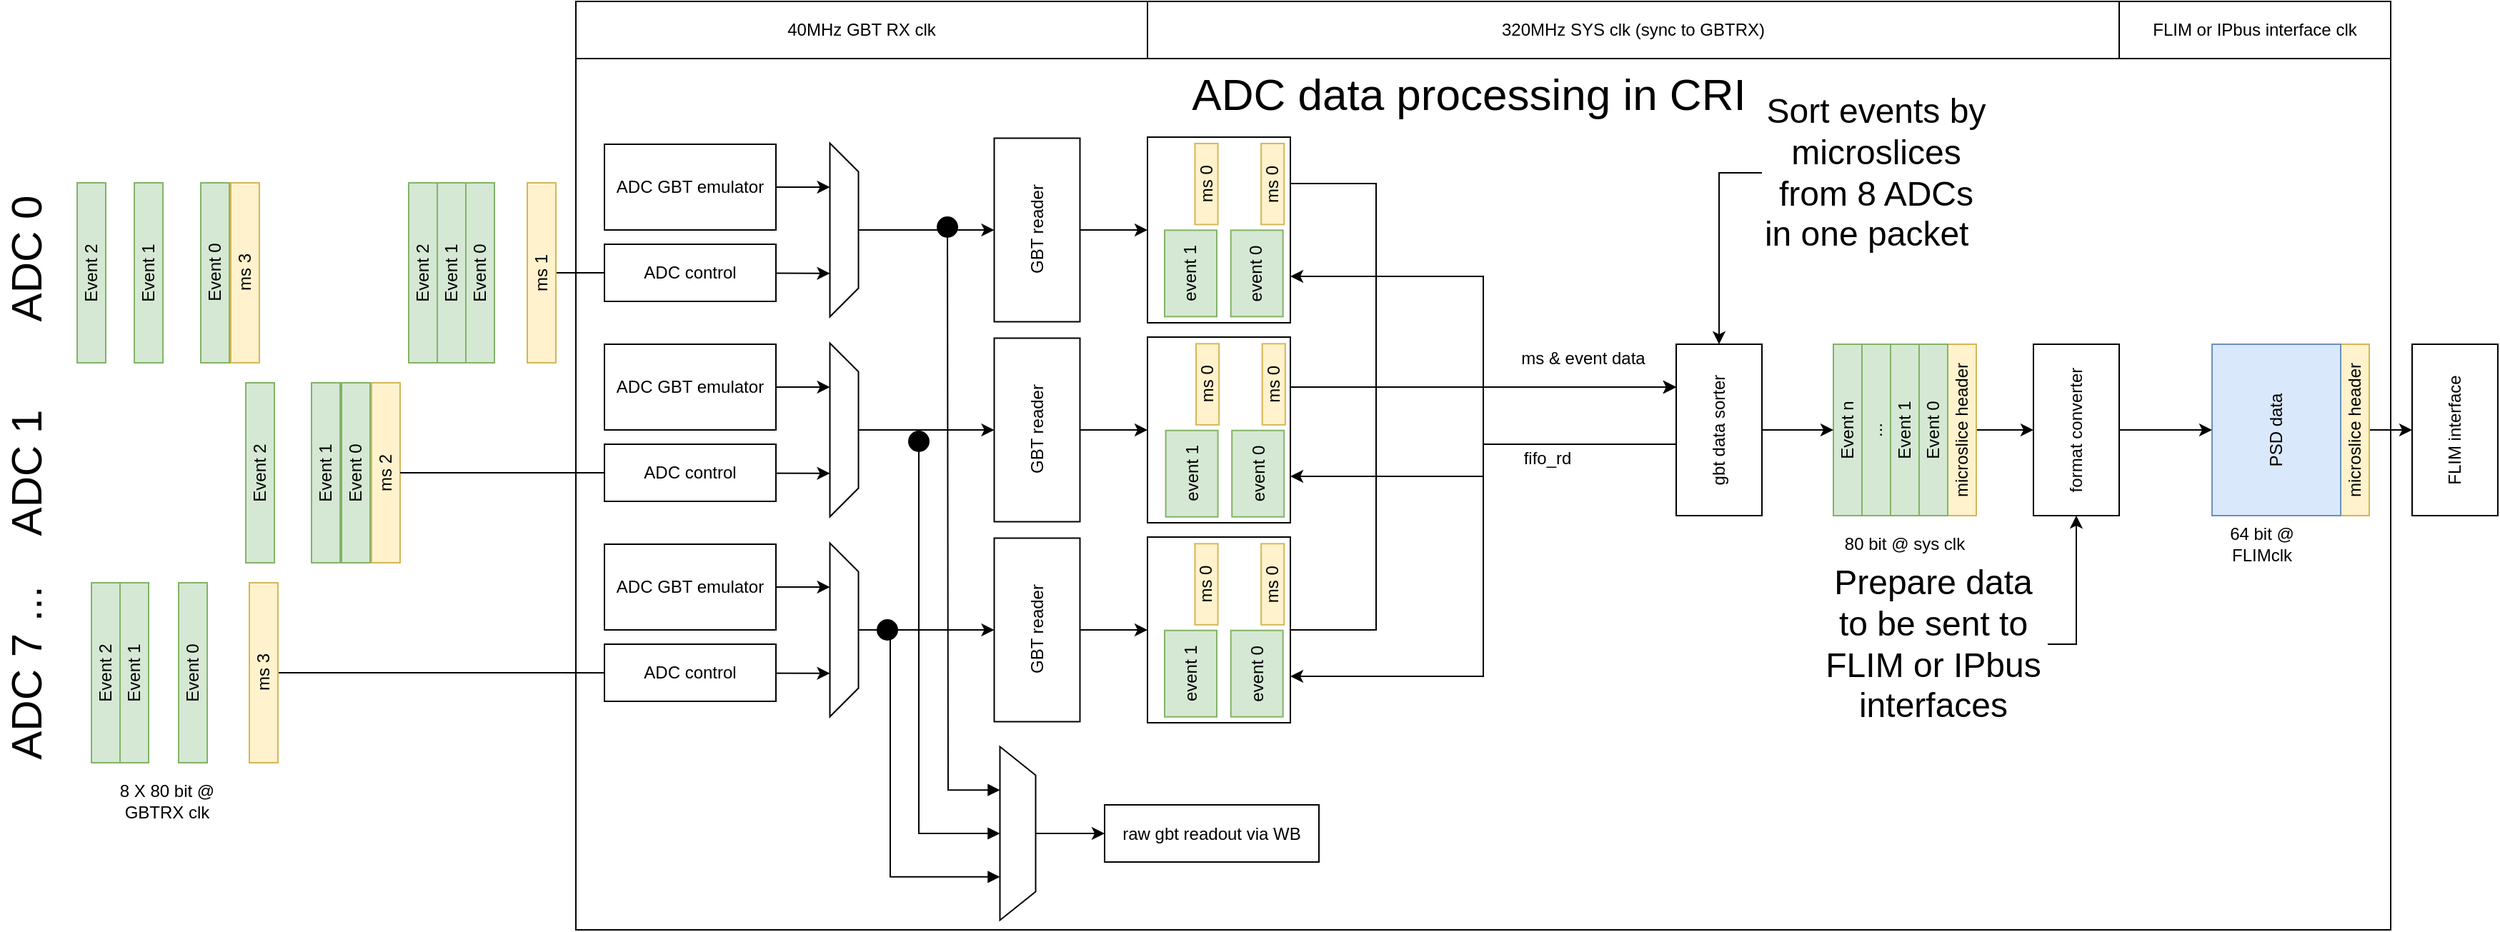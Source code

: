 <mxfile version="13.9.9" type="device"><diagram id="RYQmzWkg714ucsTxrSEi" name="Страница 1"><mxGraphModel dx="3889" dy="1437" grid="1" gridSize="10" guides="1" tooltips="1" connect="1" arrows="1" fold="1" page="1" pageScale="1" pageWidth="827" pageHeight="1169" math="0" shadow="0"><root><mxCell id="0"/><mxCell id="1" parent="0"/><mxCell id="h4SjfwAyNwfIv3EBZPq7-27" value="" style="rounded=0;whiteSpace=wrap;html=1;" parent="1" vertex="1"><mxGeometry x="-480" y="80" width="1270" height="610" as="geometry"/></mxCell><mxCell id="PqhZ-G-PAxa-hp2jgc0P-12" value="FLIM interface" style="rounded=0;whiteSpace=wrap;html=1;rotation=-90;" parent="1" vertex="1"><mxGeometry x="775" y="310" width="120" height="60" as="geometry"/></mxCell><mxCell id="PqhZ-G-PAxa-hp2jgc0P-13" style="edgeStyle=orthogonalEdgeStyle;rounded=0;orthogonalLoop=1;jettySize=auto;html=1;exitX=0.5;exitY=1;exitDx=0;exitDy=0;entryX=0.5;entryY=0;entryDx=0;entryDy=0;" parent="1" source="PqhZ-G-PAxa-hp2jgc0P-1" target="PqhZ-G-PAxa-hp2jgc0P-12" edge="1"><mxGeometry relative="1" as="geometry"/></mxCell><mxCell id="PqhZ-G-PAxa-hp2jgc0P-14" value="" style="group" parent="1" vertex="1" connectable="0"><mxGeometry x="665" y="280" width="110" height="120" as="geometry"/></mxCell><mxCell id="PqhZ-G-PAxa-hp2jgc0P-1" value="microslice header" style="rounded=0;whiteSpace=wrap;html=1;rotation=-90;fillColor=#fff2cc;strokeColor=#d6b656;" parent="PqhZ-G-PAxa-hp2jgc0P-14" vertex="1"><mxGeometry x="40" y="50" width="120" height="20" as="geometry"/></mxCell><mxCell id="PqhZ-G-PAxa-hp2jgc0P-2" value="PSD data" style="rounded=0;whiteSpace=wrap;html=1;rotation=-90;fillColor=#dae8fc;strokeColor=#6c8ebf;" parent="PqhZ-G-PAxa-hp2jgc0P-14" vertex="1"><mxGeometry x="-15" y="15" width="120" height="90" as="geometry"/></mxCell><mxCell id="PqhZ-G-PAxa-hp2jgc0P-16" style="edgeStyle=orthogonalEdgeStyle;rounded=0;orthogonalLoop=1;jettySize=auto;html=1;exitX=0.5;exitY=1;exitDx=0;exitDy=0;entryX=0.5;entryY=0;entryDx=0;entryDy=0;" parent="1" source="PqhZ-G-PAxa-hp2jgc0P-15" target="PqhZ-G-PAxa-hp2jgc0P-2" edge="1"><mxGeometry relative="1" as="geometry"><Array as="points"><mxPoint x="650" y="340"/><mxPoint x="650" y="340"/></Array></mxGeometry></mxCell><mxCell id="PqhZ-G-PAxa-hp2jgc0P-15" value="format converter" style="rounded=0;whiteSpace=wrap;html=1;rotation=-90;" parent="1" vertex="1"><mxGeometry x="510" y="310" width="120" height="60" as="geometry"/></mxCell><mxCell id="PqhZ-G-PAxa-hp2jgc0P-17" value="64 bit @ FLIMclk" style="text;html=1;strokeColor=none;fillColor=none;align=center;verticalAlign=middle;whiteSpace=wrap;rounded=0;" parent="1" vertex="1"><mxGeometry x="665" y="410" width="70" height="20" as="geometry"/></mxCell><mxCell id="PqhZ-G-PAxa-hp2jgc0P-24" style="edgeStyle=orthogonalEdgeStyle;rounded=0;orthogonalLoop=1;jettySize=auto;html=1;exitX=0.5;exitY=1;exitDx=0;exitDy=0;entryX=0.5;entryY=0;entryDx=0;entryDy=0;" parent="1" source="PqhZ-G-PAxa-hp2jgc0P-18" target="PqhZ-G-PAxa-hp2jgc0P-15" edge="1"><mxGeometry relative="1" as="geometry"/></mxCell><mxCell id="PqhZ-G-PAxa-hp2jgc0P-18" value="microslice header" style="rounded=0;whiteSpace=wrap;html=1;rotation=-90;fillColor=#fff2cc;strokeColor=#d6b656;" parent="1" vertex="1"><mxGeometry x="430" y="330" width="120" height="20" as="geometry"/></mxCell><mxCell id="PqhZ-G-PAxa-hp2jgc0P-19" value="Event 0" style="rounded=0;whiteSpace=wrap;html=1;rotation=-90;fillColor=#d5e8d4;strokeColor=#82b366;" parent="1" vertex="1"><mxGeometry x="410" y="330" width="120" height="20" as="geometry"/></mxCell><mxCell id="PqhZ-G-PAxa-hp2jgc0P-20" value="Event 1" style="rounded=0;whiteSpace=wrap;html=1;rotation=-90;fillColor=#d5e8d4;strokeColor=#82b366;" parent="1" vertex="1"><mxGeometry x="390" y="330" width="120" height="20" as="geometry"/></mxCell><mxCell id="PqhZ-G-PAxa-hp2jgc0P-21" value="..." style="rounded=0;whiteSpace=wrap;html=1;rotation=-90;fillColor=#d5e8d4;strokeColor=#82b366;" parent="1" vertex="1"><mxGeometry x="370" y="330" width="120" height="20" as="geometry"/></mxCell><mxCell id="PqhZ-G-PAxa-hp2jgc0P-22" value="Event n" style="rounded=0;whiteSpace=wrap;html=1;rotation=-90;fillColor=#d5e8d4;strokeColor=#82b366;" parent="1" vertex="1"><mxGeometry x="350" y="330" width="120" height="20" as="geometry"/></mxCell><mxCell id="PqhZ-G-PAxa-hp2jgc0P-25" value="80 bit @ sys clk" style="text;html=1;strokeColor=none;fillColor=none;align=center;verticalAlign=middle;whiteSpace=wrap;rounded=0;" parent="1" vertex="1"><mxGeometry x="405" y="410" width="90" height="20" as="geometry"/></mxCell><mxCell id="PqhZ-G-PAxa-hp2jgc0P-27" style="edgeStyle=orthogonalEdgeStyle;rounded=0;orthogonalLoop=1;jettySize=auto;html=1;exitX=0.5;exitY=1;exitDx=0;exitDy=0;entryX=0.5;entryY=0;entryDx=0;entryDy=0;" parent="1" source="PqhZ-G-PAxa-hp2jgc0P-26" target="PqhZ-G-PAxa-hp2jgc0P-22" edge="1"><mxGeometry relative="1" as="geometry"/></mxCell><mxCell id="i39z-xqXR12_ZHZlr1yV-58" style="edgeStyle=orthogonalEdgeStyle;rounded=0;orthogonalLoop=1;jettySize=auto;html=1;exitX=0.25;exitY=0;exitDx=0;exitDy=0;entryX=1;entryY=0.75;entryDx=0;entryDy=0;" parent="1" source="PqhZ-G-PAxa-hp2jgc0P-26" target="i39z-xqXR12_ZHZlr1yV-33" edge="1"><mxGeometry relative="1" as="geometry"><Array as="points"><mxPoint x="290" y="350"/><mxPoint x="155" y="350"/><mxPoint x="155" y="232"/></Array></mxGeometry></mxCell><mxCell id="i39z-xqXR12_ZHZlr1yV-59" style="edgeStyle=orthogonalEdgeStyle;rounded=0;orthogonalLoop=1;jettySize=auto;html=1;exitX=0.25;exitY=0;exitDx=0;exitDy=0;entryX=1;entryY=0.75;entryDx=0;entryDy=0;" parent="1" source="PqhZ-G-PAxa-hp2jgc0P-26" target="i39z-xqXR12_ZHZlr1yV-38" edge="1"><mxGeometry relative="1" as="geometry"><Array as="points"><mxPoint x="290" y="350"/><mxPoint x="155" y="350"/><mxPoint x="155" y="372"/></Array></mxGeometry></mxCell><mxCell id="i39z-xqXR12_ZHZlr1yV-60" style="edgeStyle=orthogonalEdgeStyle;rounded=0;orthogonalLoop=1;jettySize=auto;html=1;exitX=0.25;exitY=0;exitDx=0;exitDy=0;entryX=1;entryY=0.75;entryDx=0;entryDy=0;" parent="1" source="PqhZ-G-PAxa-hp2jgc0P-26" target="i39z-xqXR12_ZHZlr1yV-48" edge="1"><mxGeometry relative="1" as="geometry"><Array as="points"><mxPoint x="290" y="350"/><mxPoint x="155" y="350"/><mxPoint x="155" y="512"/></Array></mxGeometry></mxCell><mxCell id="PqhZ-G-PAxa-hp2jgc0P-26" value="gbt data sorter" style="rounded=0;whiteSpace=wrap;html=1;rotation=-90;" parent="1" vertex="1"><mxGeometry x="260" y="310" width="120" height="60" as="geometry"/></mxCell><mxCell id="PqhZ-G-PAxa-hp2jgc0P-57" value="8 X 80 bit @ GBTRX clk" style="text;html=1;strokeColor=none;fillColor=none;align=center;verticalAlign=middle;whiteSpace=wrap;rounded=0;" parent="1" vertex="1"><mxGeometry x="-811" y="590" width="90" height="20" as="geometry"/></mxCell><mxCell id="PqhZ-G-PAxa-hp2jgc0P-59" style="edgeStyle=orthogonalEdgeStyle;rounded=0;orthogonalLoop=1;jettySize=auto;html=1;exitX=0;exitY=0.5;exitDx=0;exitDy=0;entryX=1;entryY=0.5;entryDx=0;entryDy=0;fontSize=24;" parent="1" source="PqhZ-G-PAxa-hp2jgc0P-58" target="PqhZ-G-PAxa-hp2jgc0P-26" edge="1"><mxGeometry relative="1" as="geometry"/></mxCell><mxCell id="PqhZ-G-PAxa-hp2jgc0P-58" value="&lt;font style=&quot;font-size: 24px&quot;&gt;Sort events by microslices&lt;br&gt;from 8 ADCs in one packet&amp;nbsp;&amp;nbsp;&lt;/font&gt;" style="text;html=1;strokeColor=none;fillColor=none;align=center;verticalAlign=middle;whiteSpace=wrap;rounded=0;fontSize=24;" parent="1" vertex="1"><mxGeometry x="350" y="110" width="160" height="100" as="geometry"/></mxCell><mxCell id="PqhZ-G-PAxa-hp2jgc0P-61" style="edgeStyle=orthogonalEdgeStyle;rounded=0;orthogonalLoop=1;jettySize=auto;html=1;exitX=1;exitY=0.5;exitDx=0;exitDy=0;entryX=0;entryY=0.5;entryDx=0;entryDy=0;fontSize=24;" parent="1" source="PqhZ-G-PAxa-hp2jgc0P-60" target="PqhZ-G-PAxa-hp2jgc0P-15" edge="1"><mxGeometry relative="1" as="geometry"/></mxCell><mxCell id="PqhZ-G-PAxa-hp2jgc0P-60" value="Prepare data to be sent to FLIM or IPbus interfaces" style="text;html=1;strokeColor=none;fillColor=none;align=center;verticalAlign=middle;whiteSpace=wrap;rounded=0;fontSize=24;" parent="1" vertex="1"><mxGeometry x="390" y="440" width="160" height="100" as="geometry"/></mxCell><mxCell id="PqhZ-G-PAxa-hp2jgc0P-51" value="ADC 0" style="text;html=1;strokeColor=none;fillColor=none;align=center;verticalAlign=middle;whiteSpace=wrap;rounded=0;fontSize=30;rotation=-90;" parent="1" vertex="1"><mxGeometry x="-930" y="210" width="130" height="20" as="geometry"/></mxCell><mxCell id="PqhZ-G-PAxa-hp2jgc0P-52" value="ADC 1" style="text;html=1;strokeColor=none;fillColor=none;align=center;verticalAlign=middle;whiteSpace=wrap;rounded=0;fontSize=30;rotation=-90;" parent="1" vertex="1"><mxGeometry x="-930" y="360" width="130" height="20" as="geometry"/></mxCell><mxCell id="PqhZ-G-PAxa-hp2jgc0P-53" value="ADC 7 ..." style="text;html=1;strokeColor=none;fillColor=none;align=center;verticalAlign=middle;whiteSpace=wrap;rounded=0;fontSize=30;rotation=-90;" parent="1" vertex="1"><mxGeometry x="-930" y="500" width="130" height="20" as="geometry"/></mxCell><mxCell id="PqhZ-G-PAxa-hp2jgc0P-39" value="" style="group" parent="1" vertex="1" connectable="0"><mxGeometry x="-686.5" y="310" width="84" height="120" as="geometry"/></mxCell><mxCell id="PqhZ-G-PAxa-hp2jgc0P-40" value="ms 2" style="rounded=0;whiteSpace=wrap;html=1;rotation=-90;fillColor=#fff2cc;strokeColor=#d6b656;" parent="PqhZ-G-PAxa-hp2jgc0P-39" vertex="1"><mxGeometry x="10.5" y="50" width="126" height="20" as="geometry"/></mxCell><mxCell id="PqhZ-G-PAxa-hp2jgc0P-41" value="Event 0" style="rounded=0;whiteSpace=wrap;html=1;rotation=-90;fillColor=#d5e8d4;strokeColor=#82b366;" parent="PqhZ-G-PAxa-hp2jgc0P-39" vertex="1"><mxGeometry x="-10.5" y="50" width="126" height="20" as="geometry"/></mxCell><mxCell id="PqhZ-G-PAxa-hp2jgc0P-42" value="Event 1" style="rounded=0;whiteSpace=wrap;html=1;rotation=-90;fillColor=#d5e8d4;strokeColor=#82b366;" parent="PqhZ-G-PAxa-hp2jgc0P-39" vertex="1"><mxGeometry x="-31.5" y="50" width="126" height="20" as="geometry"/></mxCell><mxCell id="PqhZ-G-PAxa-hp2jgc0P-38" value="Event 2" style="rounded=0;whiteSpace=wrap;html=1;rotation=-90;fillColor=#d5e8d4;strokeColor=#82b366;" parent="1" vertex="1"><mxGeometry x="-882" y="220" width="126" height="20" as="geometry"/></mxCell><mxCell id="i39z-xqXR12_ZHZlr1yV-26" value="Event 2" style="rounded=0;whiteSpace=wrap;html=1;rotation=-90;fillColor=#d5e8d4;strokeColor=#82b366;" parent="1" vertex="1"><mxGeometry x="-872" y="500" width="126" height="20" as="geometry"/></mxCell><mxCell id="i39z-xqXR12_ZHZlr1yV-25" value="Event 1" style="rounded=0;whiteSpace=wrap;html=1;rotation=-90;fillColor=#d5e8d4;strokeColor=#82b366;" parent="1" vertex="1"><mxGeometry x="-852" y="500" width="126" height="20" as="geometry"/></mxCell><mxCell id="PqhZ-G-PAxa-hp2jgc0P-43" value="Event 2" style="rounded=0;whiteSpace=wrap;html=1;rotation=-90;fillColor=#d5e8d4;strokeColor=#82b366;" parent="1" vertex="1"><mxGeometry x="-764" y="360" width="126" height="20" as="geometry"/></mxCell><mxCell id="PqhZ-G-PAxa-hp2jgc0P-32" value="Event 2" style="rounded=0;whiteSpace=wrap;html=1;rotation=-90;fillColor=#d5e8d4;strokeColor=#82b366;" parent="1" vertex="1"><mxGeometry x="-650" y="220" width="126" height="20" as="geometry"/></mxCell><mxCell id="i39z-xqXR12_ZHZlr1yV-36" style="edgeStyle=orthogonalEdgeStyle;rounded=0;orthogonalLoop=1;jettySize=auto;html=1;exitX=0.5;exitY=1;exitDx=0;exitDy=0;entryX=0;entryY=0.5;entryDx=0;entryDy=0;" parent="1" source="i39z-xqXR12_ZHZlr1yV-27" target="i39z-xqXR12_ZHZlr1yV-33" edge="1"><mxGeometry relative="1" as="geometry"/></mxCell><mxCell id="i39z-xqXR12_ZHZlr1yV-27" value="GBT reader" style="rounded=0;whiteSpace=wrap;html=1;rotation=-90;" parent="1" vertex="1"><mxGeometry x="-221.5" y="170" width="128.5" height="60" as="geometry"/></mxCell><mxCell id="i39z-xqXR12_ZHZlr1yV-52" style="edgeStyle=orthogonalEdgeStyle;rounded=0;orthogonalLoop=1;jettySize=auto;html=1;exitX=0.5;exitY=1;exitDx=0;exitDy=0;entryX=0;entryY=0.5;entryDx=0;entryDy=0;" parent="1" source="i39z-xqXR12_ZHZlr1yV-29" target="i39z-xqXR12_ZHZlr1yV-38" edge="1"><mxGeometry relative="1" as="geometry"/></mxCell><mxCell id="i39z-xqXR12_ZHZlr1yV-29" value="GBT reader" style="rounded=0;whiteSpace=wrap;html=1;rotation=-90;" parent="1" vertex="1"><mxGeometry x="-221.5" y="310" width="128.5" height="60" as="geometry"/></mxCell><mxCell id="i39z-xqXR12_ZHZlr1yV-53" style="edgeStyle=orthogonalEdgeStyle;rounded=0;orthogonalLoop=1;jettySize=auto;html=1;exitX=0.5;exitY=1;exitDx=0;exitDy=0;entryX=0;entryY=0.5;entryDx=0;entryDy=0;" parent="1" source="i39z-xqXR12_ZHZlr1yV-31" target="i39z-xqXR12_ZHZlr1yV-48" edge="1"><mxGeometry relative="1" as="geometry"/></mxCell><mxCell id="i39z-xqXR12_ZHZlr1yV-31" value="GBT reader" style="rounded=0;whiteSpace=wrap;html=1;rotation=-90;" parent="1" vertex="1"><mxGeometry x="-221.5" y="450" width="128.5" height="60" as="geometry"/></mxCell><mxCell id="i39z-xqXR12_ZHZlr1yV-35" value="" style="group" parent="1" vertex="1" connectable="0"><mxGeometry x="-80" y="135" width="120" height="420" as="geometry"/></mxCell><mxCell id="i39z-xqXR12_ZHZlr1yV-33" value="" style="rounded=0;whiteSpace=wrap;html=1;" parent="i39z-xqXR12_ZHZlr1yV-35" vertex="1"><mxGeometry width="100" height="130" as="geometry"/></mxCell><mxCell id="i39z-xqXR12_ZHZlr1yV-3" value="ms 0" style="rounded=0;whiteSpace=wrap;html=1;rotation=-90;fillColor=#fff2cc;strokeColor=#d6b656;" parent="i39z-xqXR12_ZHZlr1yV-35" vertex="1"><mxGeometry x="59.21" y="24.81" width="56.75" height="16.06" as="geometry"/></mxCell><mxCell id="i39z-xqXR12_ZHZlr1yV-4" value="event 0" style="rounded=0;whiteSpace=wrap;html=1;rotation=-90;fillColor=#d5e8d4;strokeColor=#82b366;" parent="i39z-xqXR12_ZHZlr1yV-35" vertex="1"><mxGeometry x="46.33" y="77.17" width="60.5" height="36.5" as="geometry"/></mxCell><mxCell id="i39z-xqXR12_ZHZlr1yV-69" value="ms 0" style="rounded=0;whiteSpace=wrap;html=1;rotation=-90;fillColor=#fff2cc;strokeColor=#d6b656;" parent="i39z-xqXR12_ZHZlr1yV-35" vertex="1"><mxGeometry x="12.88" y="24.81" width="56.75" height="16.06" as="geometry"/></mxCell><mxCell id="i39z-xqXR12_ZHZlr1yV-70" value="event 1" style="rounded=0;whiteSpace=wrap;html=1;rotation=-90;fillColor=#d5e8d4;strokeColor=#82b366;" parent="i39z-xqXR12_ZHZlr1yV-35" vertex="1"><mxGeometry y="77.17" width="60.5" height="36.5" as="geometry"/></mxCell><mxCell id="i39z-xqXR12_ZHZlr1yV-37" value="" style="group" parent="1" vertex="1" connectable="0"><mxGeometry x="-80" y="275" width="116.75" height="130" as="geometry"/></mxCell><mxCell id="i39z-xqXR12_ZHZlr1yV-38" value="" style="rounded=0;whiteSpace=wrap;html=1;" parent="i39z-xqXR12_ZHZlr1yV-37" vertex="1"><mxGeometry width="100" height="130" as="geometry"/></mxCell><mxCell id="i39z-xqXR12_ZHZlr1yV-71" value="ms 0" style="rounded=0;whiteSpace=wrap;html=1;rotation=-90;fillColor=#fff2cc;strokeColor=#d6b656;" parent="i39z-xqXR12_ZHZlr1yV-37" vertex="1"><mxGeometry x="60" y="25" width="56.75" height="16.06" as="geometry"/></mxCell><mxCell id="i39z-xqXR12_ZHZlr1yV-72" value="event 0" style="rounded=0;whiteSpace=wrap;html=1;rotation=-90;fillColor=#d5e8d4;strokeColor=#82b366;" parent="i39z-xqXR12_ZHZlr1yV-37" vertex="1"><mxGeometry x="47.12" y="77.36" width="60.5" height="36.5" as="geometry"/></mxCell><mxCell id="i39z-xqXR12_ZHZlr1yV-73" value="ms 0" style="rounded=0;whiteSpace=wrap;html=1;rotation=-90;fillColor=#fff2cc;strokeColor=#d6b656;" parent="i39z-xqXR12_ZHZlr1yV-37" vertex="1"><mxGeometry x="13.67" y="25" width="56.75" height="16.06" as="geometry"/></mxCell><mxCell id="i39z-xqXR12_ZHZlr1yV-74" value="event 1" style="rounded=0;whiteSpace=wrap;html=1;rotation=-90;fillColor=#d5e8d4;strokeColor=#82b366;" parent="i39z-xqXR12_ZHZlr1yV-37" vertex="1"><mxGeometry x="0.79" y="77.36" width="60.5" height="36.5" as="geometry"/></mxCell><mxCell id="i39z-xqXR12_ZHZlr1yV-47" value="" style="group" parent="1" vertex="1" connectable="0"><mxGeometry x="-80" y="415" width="115.96" height="130" as="geometry"/></mxCell><mxCell id="i39z-xqXR12_ZHZlr1yV-48" value="" style="rounded=0;whiteSpace=wrap;html=1;" parent="i39z-xqXR12_ZHZlr1yV-47" vertex="1"><mxGeometry width="100" height="130" as="geometry"/></mxCell><mxCell id="i39z-xqXR12_ZHZlr1yV-75" value="ms 0" style="rounded=0;whiteSpace=wrap;html=1;rotation=-90;fillColor=#fff2cc;strokeColor=#d6b656;" parent="i39z-xqXR12_ZHZlr1yV-47" vertex="1"><mxGeometry x="59.21" y="25" width="56.75" height="16.06" as="geometry"/></mxCell><mxCell id="i39z-xqXR12_ZHZlr1yV-76" value="event 0" style="rounded=0;whiteSpace=wrap;html=1;rotation=-90;fillColor=#d5e8d4;strokeColor=#82b366;" parent="i39z-xqXR12_ZHZlr1yV-47" vertex="1"><mxGeometry x="46.33" y="77.36" width="60.5" height="36.5" as="geometry"/></mxCell><mxCell id="i39z-xqXR12_ZHZlr1yV-77" value="ms 0" style="rounded=0;whiteSpace=wrap;html=1;rotation=-90;fillColor=#fff2cc;strokeColor=#d6b656;" parent="i39z-xqXR12_ZHZlr1yV-47" vertex="1"><mxGeometry x="12.88" y="25" width="56.75" height="16.06" as="geometry"/></mxCell><mxCell id="i39z-xqXR12_ZHZlr1yV-78" value="event 1" style="rounded=0;whiteSpace=wrap;html=1;rotation=-90;fillColor=#d5e8d4;strokeColor=#82b366;" parent="i39z-xqXR12_ZHZlr1yV-47" vertex="1"><mxGeometry y="77.36" width="60.5" height="36.5" as="geometry"/></mxCell><mxCell id="i39z-xqXR12_ZHZlr1yV-54" style="edgeStyle=orthogonalEdgeStyle;rounded=0;orthogonalLoop=1;jettySize=auto;html=1;exitX=1;exitY=0.25;exitDx=0;exitDy=0;entryX=0.75;entryY=0;entryDx=0;entryDy=0;" parent="1" source="i39z-xqXR12_ZHZlr1yV-33" target="PqhZ-G-PAxa-hp2jgc0P-26" edge="1"><mxGeometry relative="1" as="geometry"><Array as="points"><mxPoint x="80" y="168"/><mxPoint x="80" y="310"/></Array></mxGeometry></mxCell><mxCell id="i39z-xqXR12_ZHZlr1yV-55" style="edgeStyle=orthogonalEdgeStyle;rounded=0;orthogonalLoop=1;jettySize=auto;html=1;exitX=1;exitY=0.25;exitDx=0;exitDy=0;entryX=0.75;entryY=0;entryDx=0;entryDy=0;" parent="1" source="i39z-xqXR12_ZHZlr1yV-38" target="PqhZ-G-PAxa-hp2jgc0P-26" edge="1"><mxGeometry relative="1" as="geometry"><Array as="points"><mxPoint x="20" y="310"/></Array></mxGeometry></mxCell><mxCell id="i39z-xqXR12_ZHZlr1yV-56" style="edgeStyle=orthogonalEdgeStyle;rounded=0;orthogonalLoop=1;jettySize=auto;html=1;exitX=1;exitY=0.5;exitDx=0;exitDy=0;" parent="1" source="i39z-xqXR12_ZHZlr1yV-48" edge="1"><mxGeometry relative="1" as="geometry"><mxPoint x="290.0" y="310" as="targetPoint"/><Array as="points"><mxPoint x="80" y="480"/><mxPoint x="80" y="310"/></Array></mxGeometry></mxCell><mxCell id="i39z-xqXR12_ZHZlr1yV-57" value="ms &amp;amp; event data" style="text;html=1;strokeColor=none;fillColor=none;align=center;verticalAlign=middle;whiteSpace=wrap;rounded=0;" parent="1" vertex="1"><mxGeometry x="180" y="280" width="90" height="20" as="geometry"/></mxCell><mxCell id="i39z-xqXR12_ZHZlr1yV-61" value="fifo_rd" style="text;html=1;strokeColor=none;fillColor=none;align=center;verticalAlign=middle;whiteSpace=wrap;rounded=0;" parent="1" vertex="1"><mxGeometry x="180" y="350" width="40" height="20" as="geometry"/></mxCell><mxCell id="i39z-xqXR12_ZHZlr1yV-66" value="40MHz GBT RX clk" style="rounded=0;whiteSpace=wrap;html=1;" parent="1" vertex="1"><mxGeometry x="-480" y="40" width="400" height="40" as="geometry"/></mxCell><mxCell id="i39z-xqXR12_ZHZlr1yV-67" value="320MHz SYS clk (sync to GBTRX)" style="rounded=0;whiteSpace=wrap;html=1;" parent="1" vertex="1"><mxGeometry x="-80" y="40" width="680" height="40" as="geometry"/></mxCell><mxCell id="i39z-xqXR12_ZHZlr1yV-68" value="FLIM or IPbus interface clk" style="rounded=0;whiteSpace=wrap;html=1;" parent="1" vertex="1"><mxGeometry x="600" y="40" width="190" height="40" as="geometry"/></mxCell><mxCell id="h4SjfwAyNwfIv3EBZPq7-15" style="edgeStyle=orthogonalEdgeStyle;rounded=0;orthogonalLoop=1;jettySize=auto;html=1;exitX=0.5;exitY=1;exitDx=0;exitDy=0;entryX=0.75;entryY=1;entryDx=0;entryDy=0;" parent="1" source="PqhZ-G-PAxa-hp2jgc0P-29" target="h4SjfwAyNwfIv3EBZPq7-12" edge="1"><mxGeometry relative="1" as="geometry"/></mxCell><mxCell id="PqhZ-G-PAxa-hp2jgc0P-29" value="ms 1" style="rounded=0;whiteSpace=wrap;html=1;rotation=-90;fillColor=#fff2cc;strokeColor=#d6b656;" parent="1" vertex="1"><mxGeometry x="-567" y="220" width="126" height="20" as="geometry"/></mxCell><mxCell id="PqhZ-G-PAxa-hp2jgc0P-30" value="Event 0" style="rounded=0;whiteSpace=wrap;html=1;rotation=-90;fillColor=#d5e8d4;strokeColor=#82b366;" parent="1" vertex="1"><mxGeometry x="-610" y="220" width="126" height="20" as="geometry"/></mxCell><mxCell id="PqhZ-G-PAxa-hp2jgc0P-31" value="Event 1" style="rounded=0;whiteSpace=wrap;html=1;rotation=-90;fillColor=#d5e8d4;strokeColor=#82b366;" parent="1" vertex="1"><mxGeometry x="-630" y="220" width="126" height="20" as="geometry"/></mxCell><mxCell id="h4SjfwAyNwfIv3EBZPq7-26" style="edgeStyle=orthogonalEdgeStyle;rounded=0;orthogonalLoop=1;jettySize=auto;html=1;exitX=0.5;exitY=1;exitDx=0;exitDy=0;entryX=0.75;entryY=1;entryDx=0;entryDy=0;" parent="1" source="i39z-xqXR12_ZHZlr1yV-23" target="h4SjfwAyNwfIv3EBZPq7-21" edge="1"><mxGeometry relative="1" as="geometry"/></mxCell><mxCell id="i39z-xqXR12_ZHZlr1yV-23" value="ms 3" style="rounded=0;whiteSpace=wrap;html=1;rotation=-90;fillColor=#fff2cc;strokeColor=#d6b656;" parent="1" vertex="1"><mxGeometry x="-761.5" y="500" width="126" height="20" as="geometry"/></mxCell><mxCell id="i39z-xqXR12_ZHZlr1yV-24" value="Event 0" style="rounded=0;whiteSpace=wrap;html=1;rotation=-90;fillColor=#d5e8d4;strokeColor=#82b366;" parent="1" vertex="1"><mxGeometry x="-811" y="500" width="126" height="20" as="geometry"/></mxCell><mxCell id="PqhZ-G-PAxa-hp2jgc0P-35" value="ms 3" style="rounded=0;whiteSpace=wrap;html=1;rotation=-90;fillColor=#fff2cc;strokeColor=#d6b656;" parent="1" vertex="1"><mxGeometry x="-774.5" y="220" width="126" height="20" as="geometry"/></mxCell><mxCell id="PqhZ-G-PAxa-hp2jgc0P-36" value="Event 0" style="rounded=0;whiteSpace=wrap;html=1;rotation=-90;fillColor=#d5e8d4;strokeColor=#82b366;" parent="1" vertex="1"><mxGeometry x="-795.5" y="220" width="126" height="20" as="geometry"/></mxCell><mxCell id="PqhZ-G-PAxa-hp2jgc0P-37" value="Event 1" style="rounded=0;whiteSpace=wrap;html=1;rotation=-90;fillColor=#d5e8d4;strokeColor=#82b366;" parent="1" vertex="1"><mxGeometry x="-842" y="220" width="126" height="20" as="geometry"/></mxCell><mxCell id="h4SjfwAyNwfIv3EBZPq7-14" style="edgeStyle=orthogonalEdgeStyle;rounded=0;orthogonalLoop=1;jettySize=auto;html=1;exitX=1;exitY=0.5;exitDx=0;exitDy=0;entryX=0.25;entryY=1;entryDx=0;entryDy=0;" parent="1" source="h4SjfwAyNwfIv3EBZPq7-11" target="h4SjfwAyNwfIv3EBZPq7-12" edge="1"><mxGeometry relative="1" as="geometry"/></mxCell><mxCell id="h4SjfwAyNwfIv3EBZPq7-11" value="ADC GBT emulator" style="rounded=0;whiteSpace=wrap;html=1;" parent="1" vertex="1"><mxGeometry x="-460" y="140" width="120" height="60" as="geometry"/></mxCell><mxCell id="h4SjfwAyNwfIv3EBZPq7-13" style="edgeStyle=orthogonalEdgeStyle;rounded=0;orthogonalLoop=1;jettySize=auto;html=1;exitX=0.5;exitY=0;exitDx=0;exitDy=0;entryX=0.5;entryY=0;entryDx=0;entryDy=0;" parent="1" source="h4SjfwAyNwfIv3EBZPq7-12" target="i39z-xqXR12_ZHZlr1yV-27" edge="1"><mxGeometry relative="1" as="geometry"/></mxCell><mxCell id="h4SjfwAyNwfIv3EBZPq7-12" value="" style="shape=trapezoid;perimeter=trapezoidPerimeter;whiteSpace=wrap;html=1;fixedSize=1;rotation=90;" parent="1" vertex="1"><mxGeometry x="-353" y="190" width="121.5" height="20" as="geometry"/></mxCell><mxCell id="h4SjfwAyNwfIv3EBZPq7-16" style="edgeStyle=orthogonalEdgeStyle;rounded=0;orthogonalLoop=1;jettySize=auto;html=1;exitX=1;exitY=0.5;exitDx=0;exitDy=0;entryX=0.25;entryY=1;entryDx=0;entryDy=0;" parent="1" source="h4SjfwAyNwfIv3EBZPq7-17" target="h4SjfwAyNwfIv3EBZPq7-18" edge="1"><mxGeometry relative="1" as="geometry"/></mxCell><mxCell id="h4SjfwAyNwfIv3EBZPq7-17" value="ADC GBT emulator" style="rounded=0;whiteSpace=wrap;html=1;" parent="1" vertex="1"><mxGeometry x="-460" y="280" width="120" height="60" as="geometry"/></mxCell><mxCell id="h4SjfwAyNwfIv3EBZPq7-22" style="edgeStyle=orthogonalEdgeStyle;rounded=0;orthogonalLoop=1;jettySize=auto;html=1;exitX=0.5;exitY=0;exitDx=0;exitDy=0;entryX=0.5;entryY=0;entryDx=0;entryDy=0;" parent="1" source="h4SjfwAyNwfIv3EBZPq7-18" target="i39z-xqXR12_ZHZlr1yV-29" edge="1"><mxGeometry relative="1" as="geometry"/></mxCell><mxCell id="h4SjfwAyNwfIv3EBZPq7-18" value="" style="shape=trapezoid;perimeter=trapezoidPerimeter;whiteSpace=wrap;html=1;fixedSize=1;rotation=90;" parent="1" vertex="1"><mxGeometry x="-353" y="330" width="121.5" height="20" as="geometry"/></mxCell><mxCell id="h4SjfwAyNwfIv3EBZPq7-19" style="edgeStyle=orthogonalEdgeStyle;rounded=0;orthogonalLoop=1;jettySize=auto;html=1;exitX=1;exitY=0.5;exitDx=0;exitDy=0;entryX=0.25;entryY=1;entryDx=0;entryDy=0;" parent="1" source="h4SjfwAyNwfIv3EBZPq7-20" target="h4SjfwAyNwfIv3EBZPq7-21" edge="1"><mxGeometry relative="1" as="geometry"/></mxCell><mxCell id="h4SjfwAyNwfIv3EBZPq7-20" value="ADC GBT emulator" style="rounded=0;whiteSpace=wrap;html=1;" parent="1" vertex="1"><mxGeometry x="-460" y="420" width="120" height="60" as="geometry"/></mxCell><mxCell id="h4SjfwAyNwfIv3EBZPq7-23" style="edgeStyle=orthogonalEdgeStyle;rounded=0;orthogonalLoop=1;jettySize=auto;html=1;exitX=0.5;exitY=0;exitDx=0;exitDy=0;entryX=0.5;entryY=0;entryDx=0;entryDy=0;" parent="1" source="h4SjfwAyNwfIv3EBZPq7-21" target="i39z-xqXR12_ZHZlr1yV-31" edge="1"><mxGeometry relative="1" as="geometry"/></mxCell><mxCell id="h4SjfwAyNwfIv3EBZPq7-21" value="" style="shape=trapezoid;perimeter=trapezoidPerimeter;whiteSpace=wrap;html=1;fixedSize=1;rotation=90;" parent="1" vertex="1"><mxGeometry x="-353" y="470" width="121.5" height="20" as="geometry"/></mxCell><mxCell id="h4SjfwAyNwfIv3EBZPq7-25" style="edgeStyle=orthogonalEdgeStyle;rounded=0;orthogonalLoop=1;jettySize=auto;html=1;exitX=0.5;exitY=1;exitDx=0;exitDy=0;entryX=0.75;entryY=1;entryDx=0;entryDy=0;" parent="1" source="PqhZ-G-PAxa-hp2jgc0P-40" target="h4SjfwAyNwfIv3EBZPq7-18" edge="1"><mxGeometry relative="1" as="geometry"/></mxCell><mxCell id="h4SjfwAyNwfIv3EBZPq7-28" value="ADC data processing in CRI" style="text;html=1;strokeColor=none;fillColor=none;align=center;verticalAlign=middle;whiteSpace=wrap;rounded=0;fontSize=31;" parent="1" vertex="1"><mxGeometry x="-60" y="90" width="410" height="30" as="geometry"/></mxCell><mxCell id="p6Mf46SY9qSxZeGRrJ2m-1" value="ADC control" style="rounded=0;whiteSpace=wrap;html=1;" vertex="1" parent="1"><mxGeometry x="-460" y="210" width="120" height="40" as="geometry"/></mxCell><mxCell id="p6Mf46SY9qSxZeGRrJ2m-2" value="ADC control" style="rounded=0;whiteSpace=wrap;html=1;" vertex="1" parent="1"><mxGeometry x="-460" y="350" width="120" height="40" as="geometry"/></mxCell><mxCell id="p6Mf46SY9qSxZeGRrJ2m-3" value="ADC control" style="rounded=0;whiteSpace=wrap;html=1;" vertex="1" parent="1"><mxGeometry x="-460" y="490" width="120" height="40" as="geometry"/></mxCell><mxCell id="p6Mf46SY9qSxZeGRrJ2m-8" style="edgeStyle=orthogonalEdgeStyle;rounded=0;orthogonalLoop=1;jettySize=auto;html=1;exitX=0.5;exitY=0;exitDx=0;exitDy=0;entryX=0;entryY=0.5;entryDx=0;entryDy=0;" edge="1" parent="1" source="p6Mf46SY9qSxZeGRrJ2m-4" target="p6Mf46SY9qSxZeGRrJ2m-6"><mxGeometry relative="1" as="geometry"/></mxCell><mxCell id="p6Mf46SY9qSxZeGRrJ2m-9" style="edgeStyle=orthogonalEdgeStyle;rounded=0;orthogonalLoop=1;jettySize=auto;html=1;exitX=0.25;exitY=1;exitDx=0;exitDy=0;endArrow=circle;endFill=1;startArrow=block;startFill=1;" edge="1" parent="1" source="p6Mf46SY9qSxZeGRrJ2m-4"><mxGeometry relative="1" as="geometry"><mxPoint x="-220" y="190" as="targetPoint"/></mxGeometry></mxCell><mxCell id="p6Mf46SY9qSxZeGRrJ2m-10" style="edgeStyle=orthogonalEdgeStyle;rounded=0;orthogonalLoop=1;jettySize=auto;html=1;exitX=0.5;exitY=1;exitDx=0;exitDy=0;startArrow=block;startFill=1;endArrow=circle;endFill=1;" edge="1" parent="1" source="p6Mf46SY9qSxZeGRrJ2m-4"><mxGeometry relative="1" as="geometry"><mxPoint x="-240" y="340" as="targetPoint"/><Array as="points"><mxPoint x="-240" y="623"/></Array></mxGeometry></mxCell><mxCell id="p6Mf46SY9qSxZeGRrJ2m-11" style="edgeStyle=orthogonalEdgeStyle;rounded=0;orthogonalLoop=1;jettySize=auto;html=1;exitX=0.75;exitY=1;exitDx=0;exitDy=0;startArrow=block;startFill=1;endArrow=circle;endFill=1;" edge="1" parent="1" source="p6Mf46SY9qSxZeGRrJ2m-4"><mxGeometry relative="1" as="geometry"><mxPoint x="-270" y="480" as="targetPoint"/><Array as="points"><mxPoint x="-260" y="653"/><mxPoint x="-260" y="480"/></Array></mxGeometry></mxCell><mxCell id="p6Mf46SY9qSxZeGRrJ2m-4" value="" style="shape=trapezoid;perimeter=trapezoidPerimeter;whiteSpace=wrap;html=1;fixedSize=1;rotation=90;" vertex="1" parent="1"><mxGeometry x="-231.5" y="610" width="121.5" height="25" as="geometry"/></mxCell><mxCell id="p6Mf46SY9qSxZeGRrJ2m-6" value="raw gbt readout via WB" style="rounded=0;whiteSpace=wrap;html=1;" vertex="1" parent="1"><mxGeometry x="-110" y="602.5" width="150" height="40" as="geometry"/></mxCell></root></mxGraphModel></diagram></mxfile>